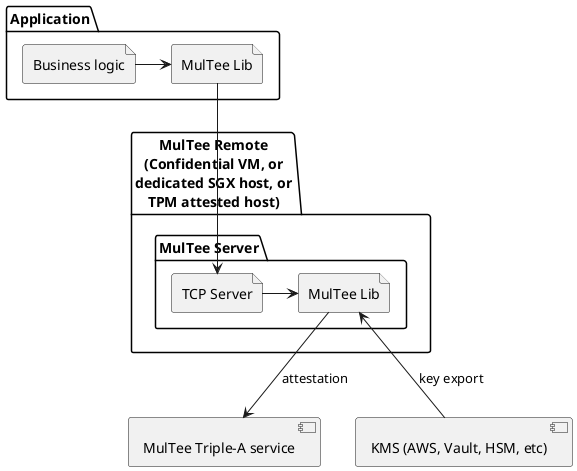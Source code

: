 @startuml
package  Application {
file "Business logic" as app
file "MulTee Lib" as multee_lib2
}
package  "MulTee Remote\n(Confidential VM, or\ndedicated SGX host, or\nTPM attested host)" as "MUU" {
package  "MulTee Server" as multee_server {
file "TCP Server" as tcp_server
file "MulTee Lib" as multee_lib
}
}
[MulTee Triple-A service] as triple_a
[KMS (AWS, Vault, HSM, etc)] as kms

app -r-> multee_lib2
multee_lib2 --> tcp_server
tcp_server -r-> multee_lib
multee_lib --> triple_a: attestation
multee_lib <-- kms: key export
@enduml

